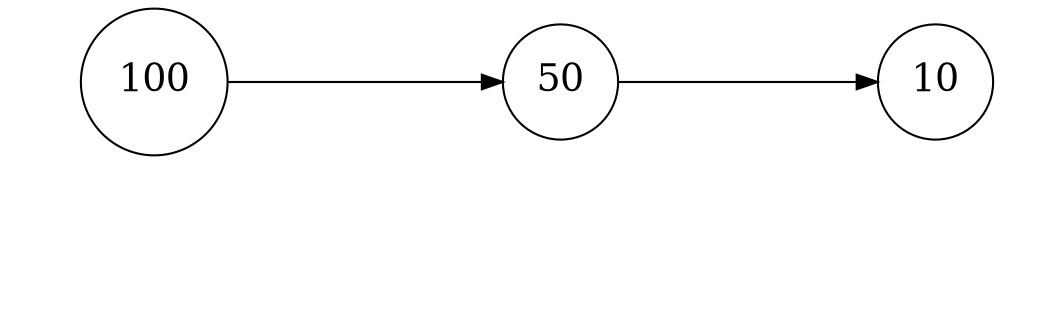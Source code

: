 digraph example3 {
    rankdir = "LR";
    ratio=0.3;
    graph [margin=0];
    edge [arrowsize=1, fontsize=24];
    node [shape=circle, width=0.07, fontsize=18];

    s [label="", color="white"]
    o [color=white, label=" "]
    "100" -> "50"
    "50" -> "10"

}
